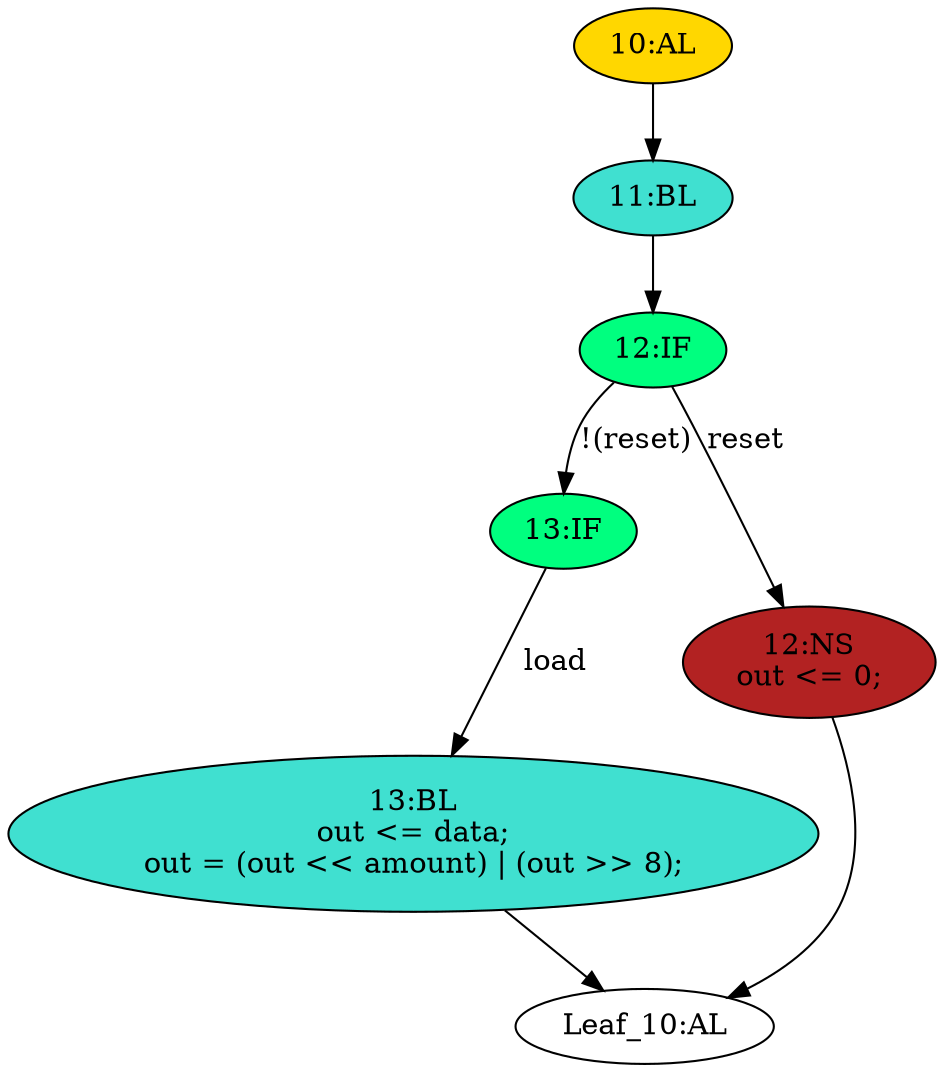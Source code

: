 strict digraph "" {
	node [label="\N"];
	"10:AL"	[ast="<pyverilog.vparser.ast.Always object at 0x7f33249b7a90>",
		clk_sens=True,
		fillcolor=gold,
		label="10:AL",
		sens="['clk']",
		statements="[]",
		style=filled,
		typ=Always,
		use_var="['load', 'reset', 'amount', 'data', 'out']"];
	"11:BL"	[ast="<pyverilog.vparser.ast.Block object at 0x7f33249b7c50>",
		fillcolor=turquoise,
		label="11:BL",
		statements="[]",
		style=filled,
		typ=Block];
	"10:AL" -> "11:BL"	[cond="[]",
		lineno=None];
	"12:IF"	[ast="<pyverilog.vparser.ast.IfStatement object at 0x7f33249b7c90>",
		fillcolor=springgreen,
		label="12:IF",
		statements="[]",
		style=filled,
		typ=IfStatement];
	"13:IF"	[ast="<pyverilog.vparser.ast.IfStatement object at 0x7f33249b7d10>",
		fillcolor=springgreen,
		label="13:IF",
		statements="[]",
		style=filled,
		typ=IfStatement];
	"12:IF" -> "13:IF"	[cond="['reset']",
		label="!(reset)",
		lineno=12];
	"12:NS"	[ast="<pyverilog.vparser.ast.NonblockingSubstitution object at 0x7f33249b82d0>",
		fillcolor=firebrick,
		label="12:NS
out <= 0;",
		statements="[<pyverilog.vparser.ast.NonblockingSubstitution object at 0x7f33249b82d0>]",
		style=filled,
		typ=NonblockingSubstitution];
	"12:IF" -> "12:NS"	[cond="['reset']",
		label=reset,
		lineno=12];
	"11:BL" -> "12:IF"	[cond="[]",
		lineno=None];
	"13:BL"	[ast="<pyverilog.vparser.ast.Block object at 0x7f33249b7d90>",
		fillcolor=turquoise,
		label="13:BL
out <= data;
out = (out << amount) | (out >> 8);",
		statements="[<pyverilog.vparser.ast.NonblockingSubstitution object at 0x7f33249b7dd0>, <pyverilog.vparser.ast.BlockingSubstitution object at \
0x7f33249b7f50>]",
		style=filled,
		typ=Block];
	"Leaf_10:AL"	[def_var="['out']",
		label="Leaf_10:AL"];
	"13:BL" -> "Leaf_10:AL"	[cond="[]",
		lineno=None];
	"13:IF" -> "13:BL"	[cond="['load']",
		label=load,
		lineno=13];
	"12:NS" -> "Leaf_10:AL"	[cond="[]",
		lineno=None];
}
